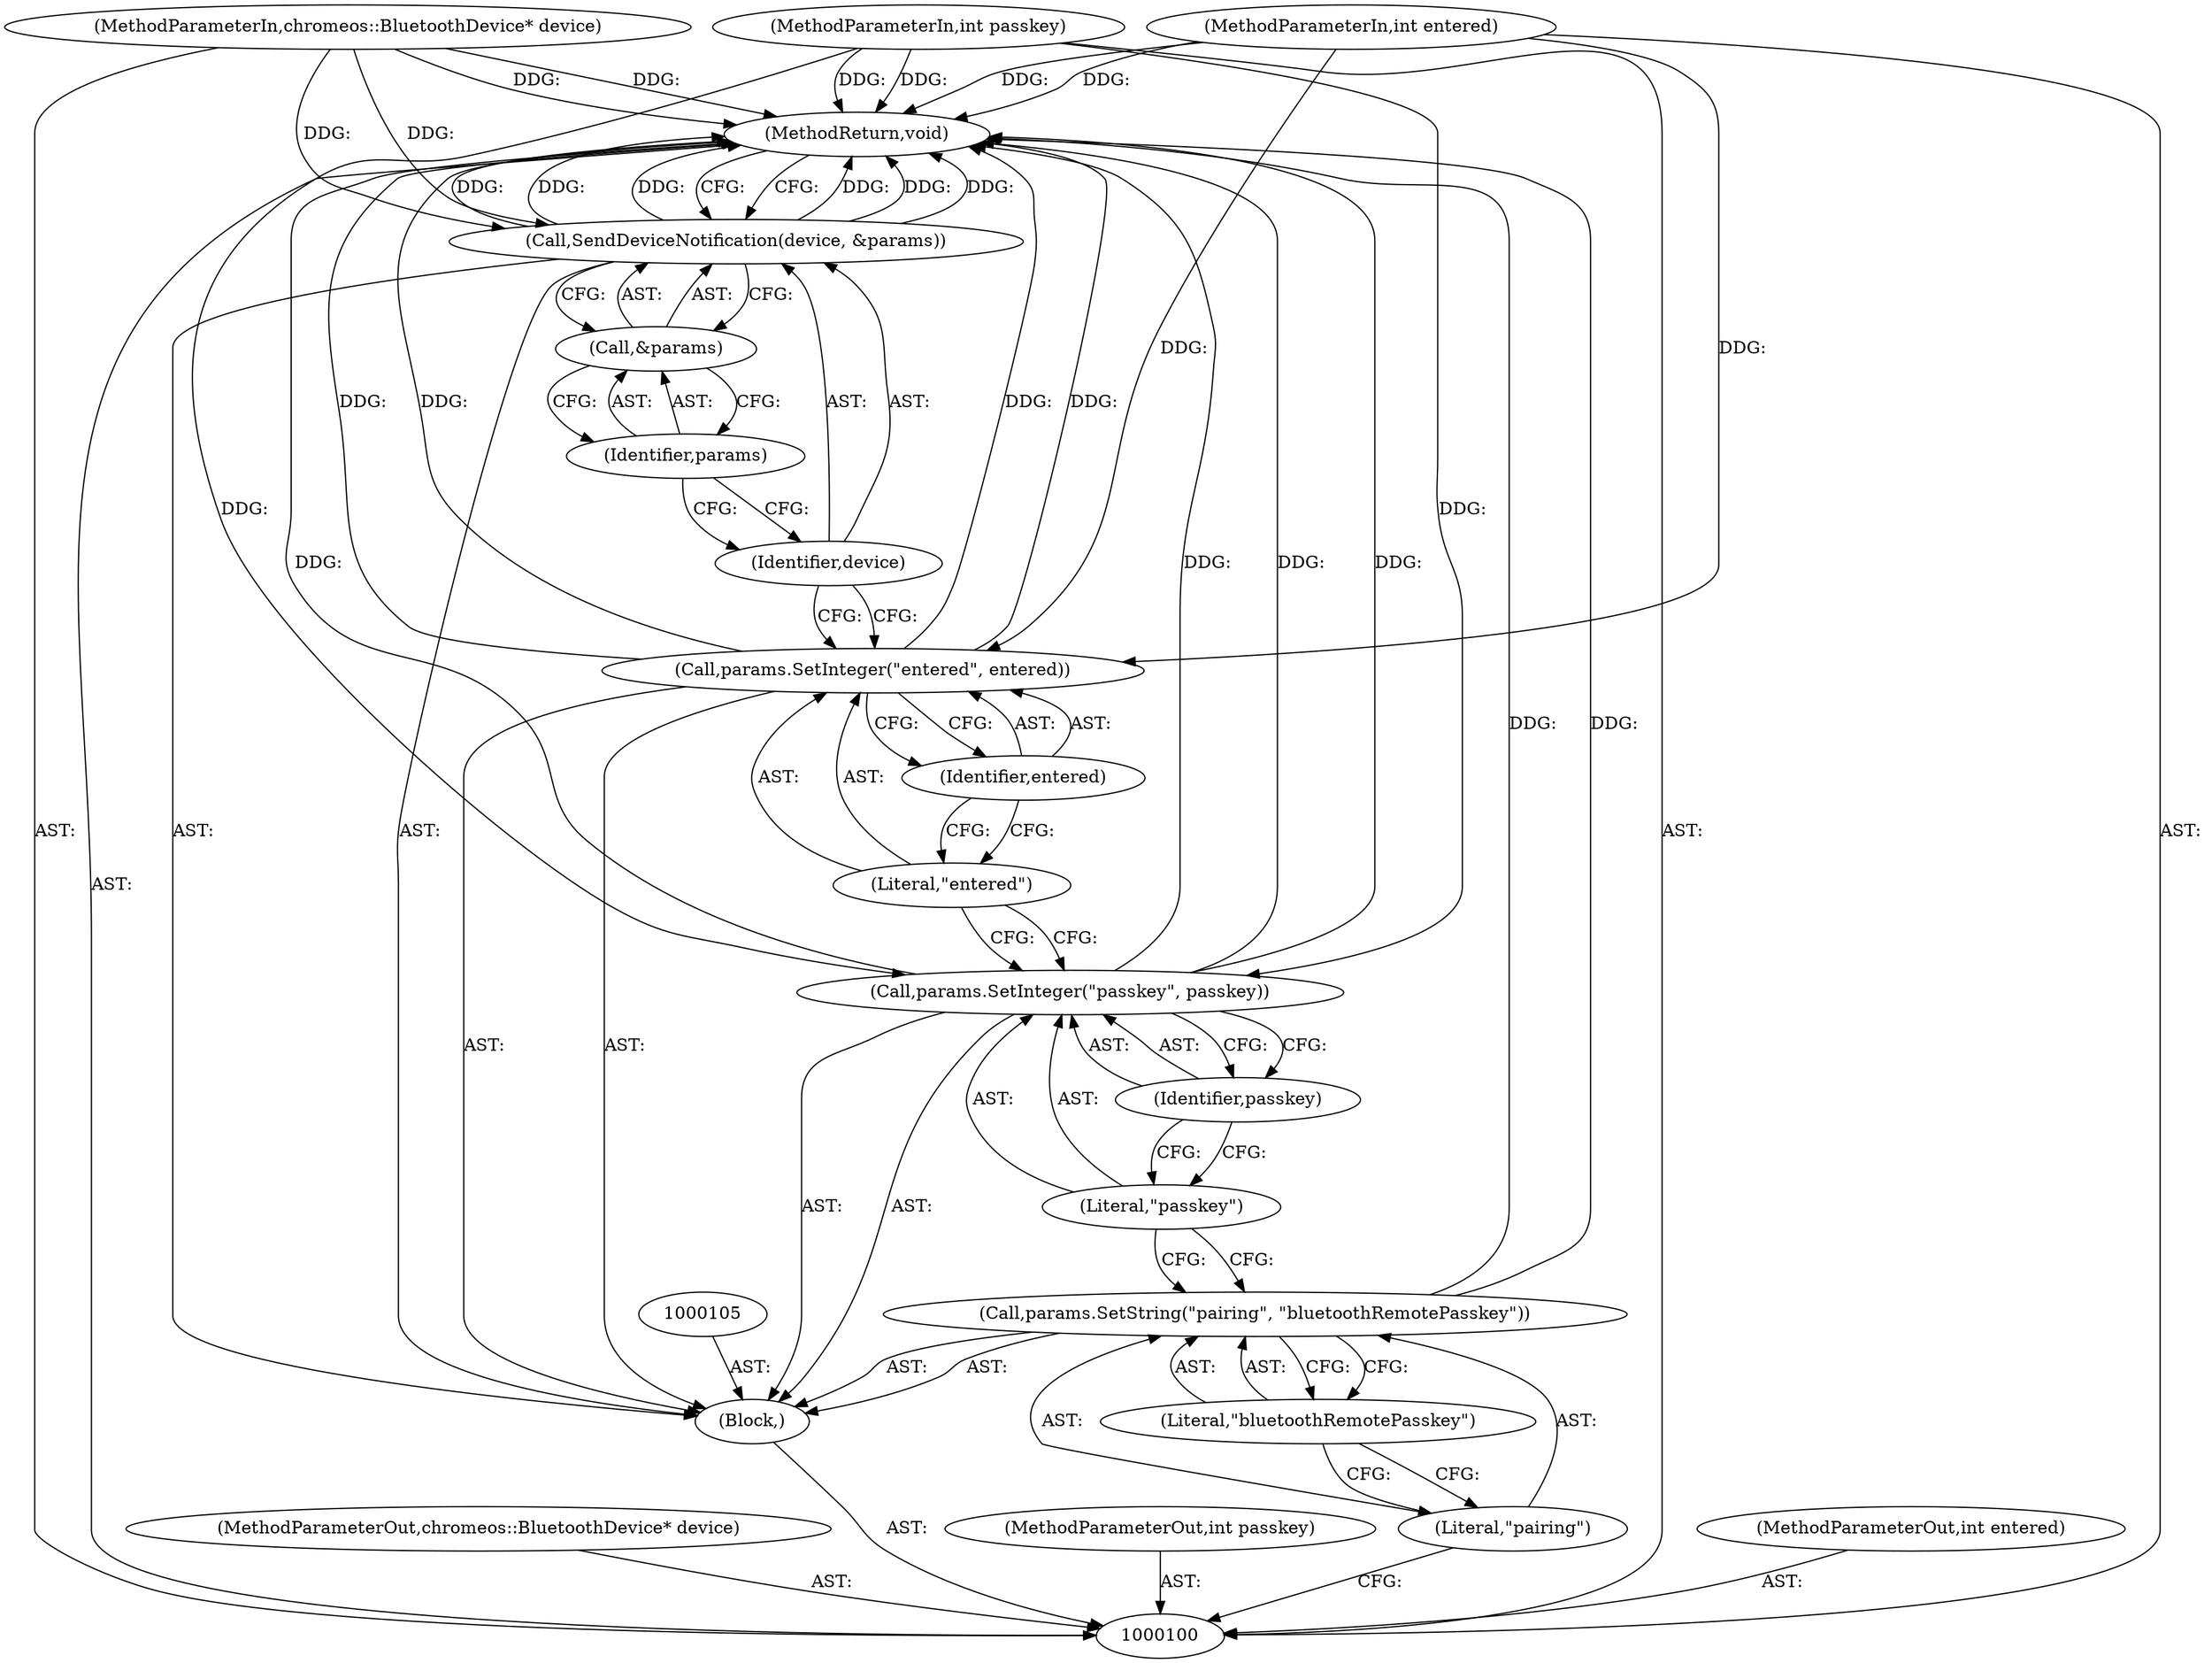 digraph "0_Chrome_0a38f71865b63025dce4de1f8cca71979c48d14d_1" {
"1000119" [label="(MethodReturn,void)"];
"1000101" [label="(MethodParameterIn,chromeos::BluetoothDevice* device)"];
"1000145" [label="(MethodParameterOut,chromeos::BluetoothDevice* device)"];
"1000102" [label="(MethodParameterIn,int passkey)"];
"1000146" [label="(MethodParameterOut,int passkey)"];
"1000104" [label="(Block,)"];
"1000103" [label="(MethodParameterIn,int entered)"];
"1000147" [label="(MethodParameterOut,int entered)"];
"1000107" [label="(Literal,\"pairing\")"];
"1000106" [label="(Call,params.SetString(\"pairing\", \"bluetoothRemotePasskey\"))"];
"1000108" [label="(Literal,\"bluetoothRemotePasskey\")"];
"1000109" [label="(Call,params.SetInteger(\"passkey\", passkey))"];
"1000110" [label="(Literal,\"passkey\")"];
"1000111" [label="(Identifier,passkey)"];
"1000112" [label="(Call,params.SetInteger(\"entered\", entered))"];
"1000113" [label="(Literal,\"entered\")"];
"1000114" [label="(Identifier,entered)"];
"1000115" [label="(Call,SendDeviceNotification(device, &params))"];
"1000116" [label="(Identifier,device)"];
"1000117" [label="(Call,&params)"];
"1000118" [label="(Identifier,params)"];
"1000119" -> "1000100"  [label="AST: "];
"1000119" -> "1000115"  [label="CFG: "];
"1000115" -> "1000119"  [label="DDG: "];
"1000115" -> "1000119"  [label="DDG: "];
"1000115" -> "1000119"  [label="DDG: "];
"1000112" -> "1000119"  [label="DDG: "];
"1000112" -> "1000119"  [label="DDG: "];
"1000103" -> "1000119"  [label="DDG: "];
"1000101" -> "1000119"  [label="DDG: "];
"1000102" -> "1000119"  [label="DDG: "];
"1000109" -> "1000119"  [label="DDG: "];
"1000109" -> "1000119"  [label="DDG: "];
"1000106" -> "1000119"  [label="DDG: "];
"1000101" -> "1000100"  [label="AST: "];
"1000101" -> "1000119"  [label="DDG: "];
"1000101" -> "1000115"  [label="DDG: "];
"1000145" -> "1000100"  [label="AST: "];
"1000102" -> "1000100"  [label="AST: "];
"1000102" -> "1000119"  [label="DDG: "];
"1000102" -> "1000109"  [label="DDG: "];
"1000146" -> "1000100"  [label="AST: "];
"1000104" -> "1000100"  [label="AST: "];
"1000105" -> "1000104"  [label="AST: "];
"1000106" -> "1000104"  [label="AST: "];
"1000109" -> "1000104"  [label="AST: "];
"1000112" -> "1000104"  [label="AST: "];
"1000115" -> "1000104"  [label="AST: "];
"1000103" -> "1000100"  [label="AST: "];
"1000103" -> "1000119"  [label="DDG: "];
"1000103" -> "1000112"  [label="DDG: "];
"1000147" -> "1000100"  [label="AST: "];
"1000107" -> "1000106"  [label="AST: "];
"1000107" -> "1000100"  [label="CFG: "];
"1000108" -> "1000107"  [label="CFG: "];
"1000106" -> "1000104"  [label="AST: "];
"1000106" -> "1000108"  [label="CFG: "];
"1000107" -> "1000106"  [label="AST: "];
"1000108" -> "1000106"  [label="AST: "];
"1000110" -> "1000106"  [label="CFG: "];
"1000106" -> "1000119"  [label="DDG: "];
"1000108" -> "1000106"  [label="AST: "];
"1000108" -> "1000107"  [label="CFG: "];
"1000106" -> "1000108"  [label="CFG: "];
"1000109" -> "1000104"  [label="AST: "];
"1000109" -> "1000111"  [label="CFG: "];
"1000110" -> "1000109"  [label="AST: "];
"1000111" -> "1000109"  [label="AST: "];
"1000113" -> "1000109"  [label="CFG: "];
"1000109" -> "1000119"  [label="DDG: "];
"1000109" -> "1000119"  [label="DDG: "];
"1000102" -> "1000109"  [label="DDG: "];
"1000110" -> "1000109"  [label="AST: "];
"1000110" -> "1000106"  [label="CFG: "];
"1000111" -> "1000110"  [label="CFG: "];
"1000111" -> "1000109"  [label="AST: "];
"1000111" -> "1000110"  [label="CFG: "];
"1000109" -> "1000111"  [label="CFG: "];
"1000112" -> "1000104"  [label="AST: "];
"1000112" -> "1000114"  [label="CFG: "];
"1000113" -> "1000112"  [label="AST: "];
"1000114" -> "1000112"  [label="AST: "];
"1000116" -> "1000112"  [label="CFG: "];
"1000112" -> "1000119"  [label="DDG: "];
"1000112" -> "1000119"  [label="DDG: "];
"1000103" -> "1000112"  [label="DDG: "];
"1000113" -> "1000112"  [label="AST: "];
"1000113" -> "1000109"  [label="CFG: "];
"1000114" -> "1000113"  [label="CFG: "];
"1000114" -> "1000112"  [label="AST: "];
"1000114" -> "1000113"  [label="CFG: "];
"1000112" -> "1000114"  [label="CFG: "];
"1000115" -> "1000104"  [label="AST: "];
"1000115" -> "1000117"  [label="CFG: "];
"1000116" -> "1000115"  [label="AST: "];
"1000117" -> "1000115"  [label="AST: "];
"1000119" -> "1000115"  [label="CFG: "];
"1000115" -> "1000119"  [label="DDG: "];
"1000115" -> "1000119"  [label="DDG: "];
"1000115" -> "1000119"  [label="DDG: "];
"1000101" -> "1000115"  [label="DDG: "];
"1000116" -> "1000115"  [label="AST: "];
"1000116" -> "1000112"  [label="CFG: "];
"1000118" -> "1000116"  [label="CFG: "];
"1000117" -> "1000115"  [label="AST: "];
"1000117" -> "1000118"  [label="CFG: "];
"1000118" -> "1000117"  [label="AST: "];
"1000115" -> "1000117"  [label="CFG: "];
"1000118" -> "1000117"  [label="AST: "];
"1000118" -> "1000116"  [label="CFG: "];
"1000117" -> "1000118"  [label="CFG: "];
}

